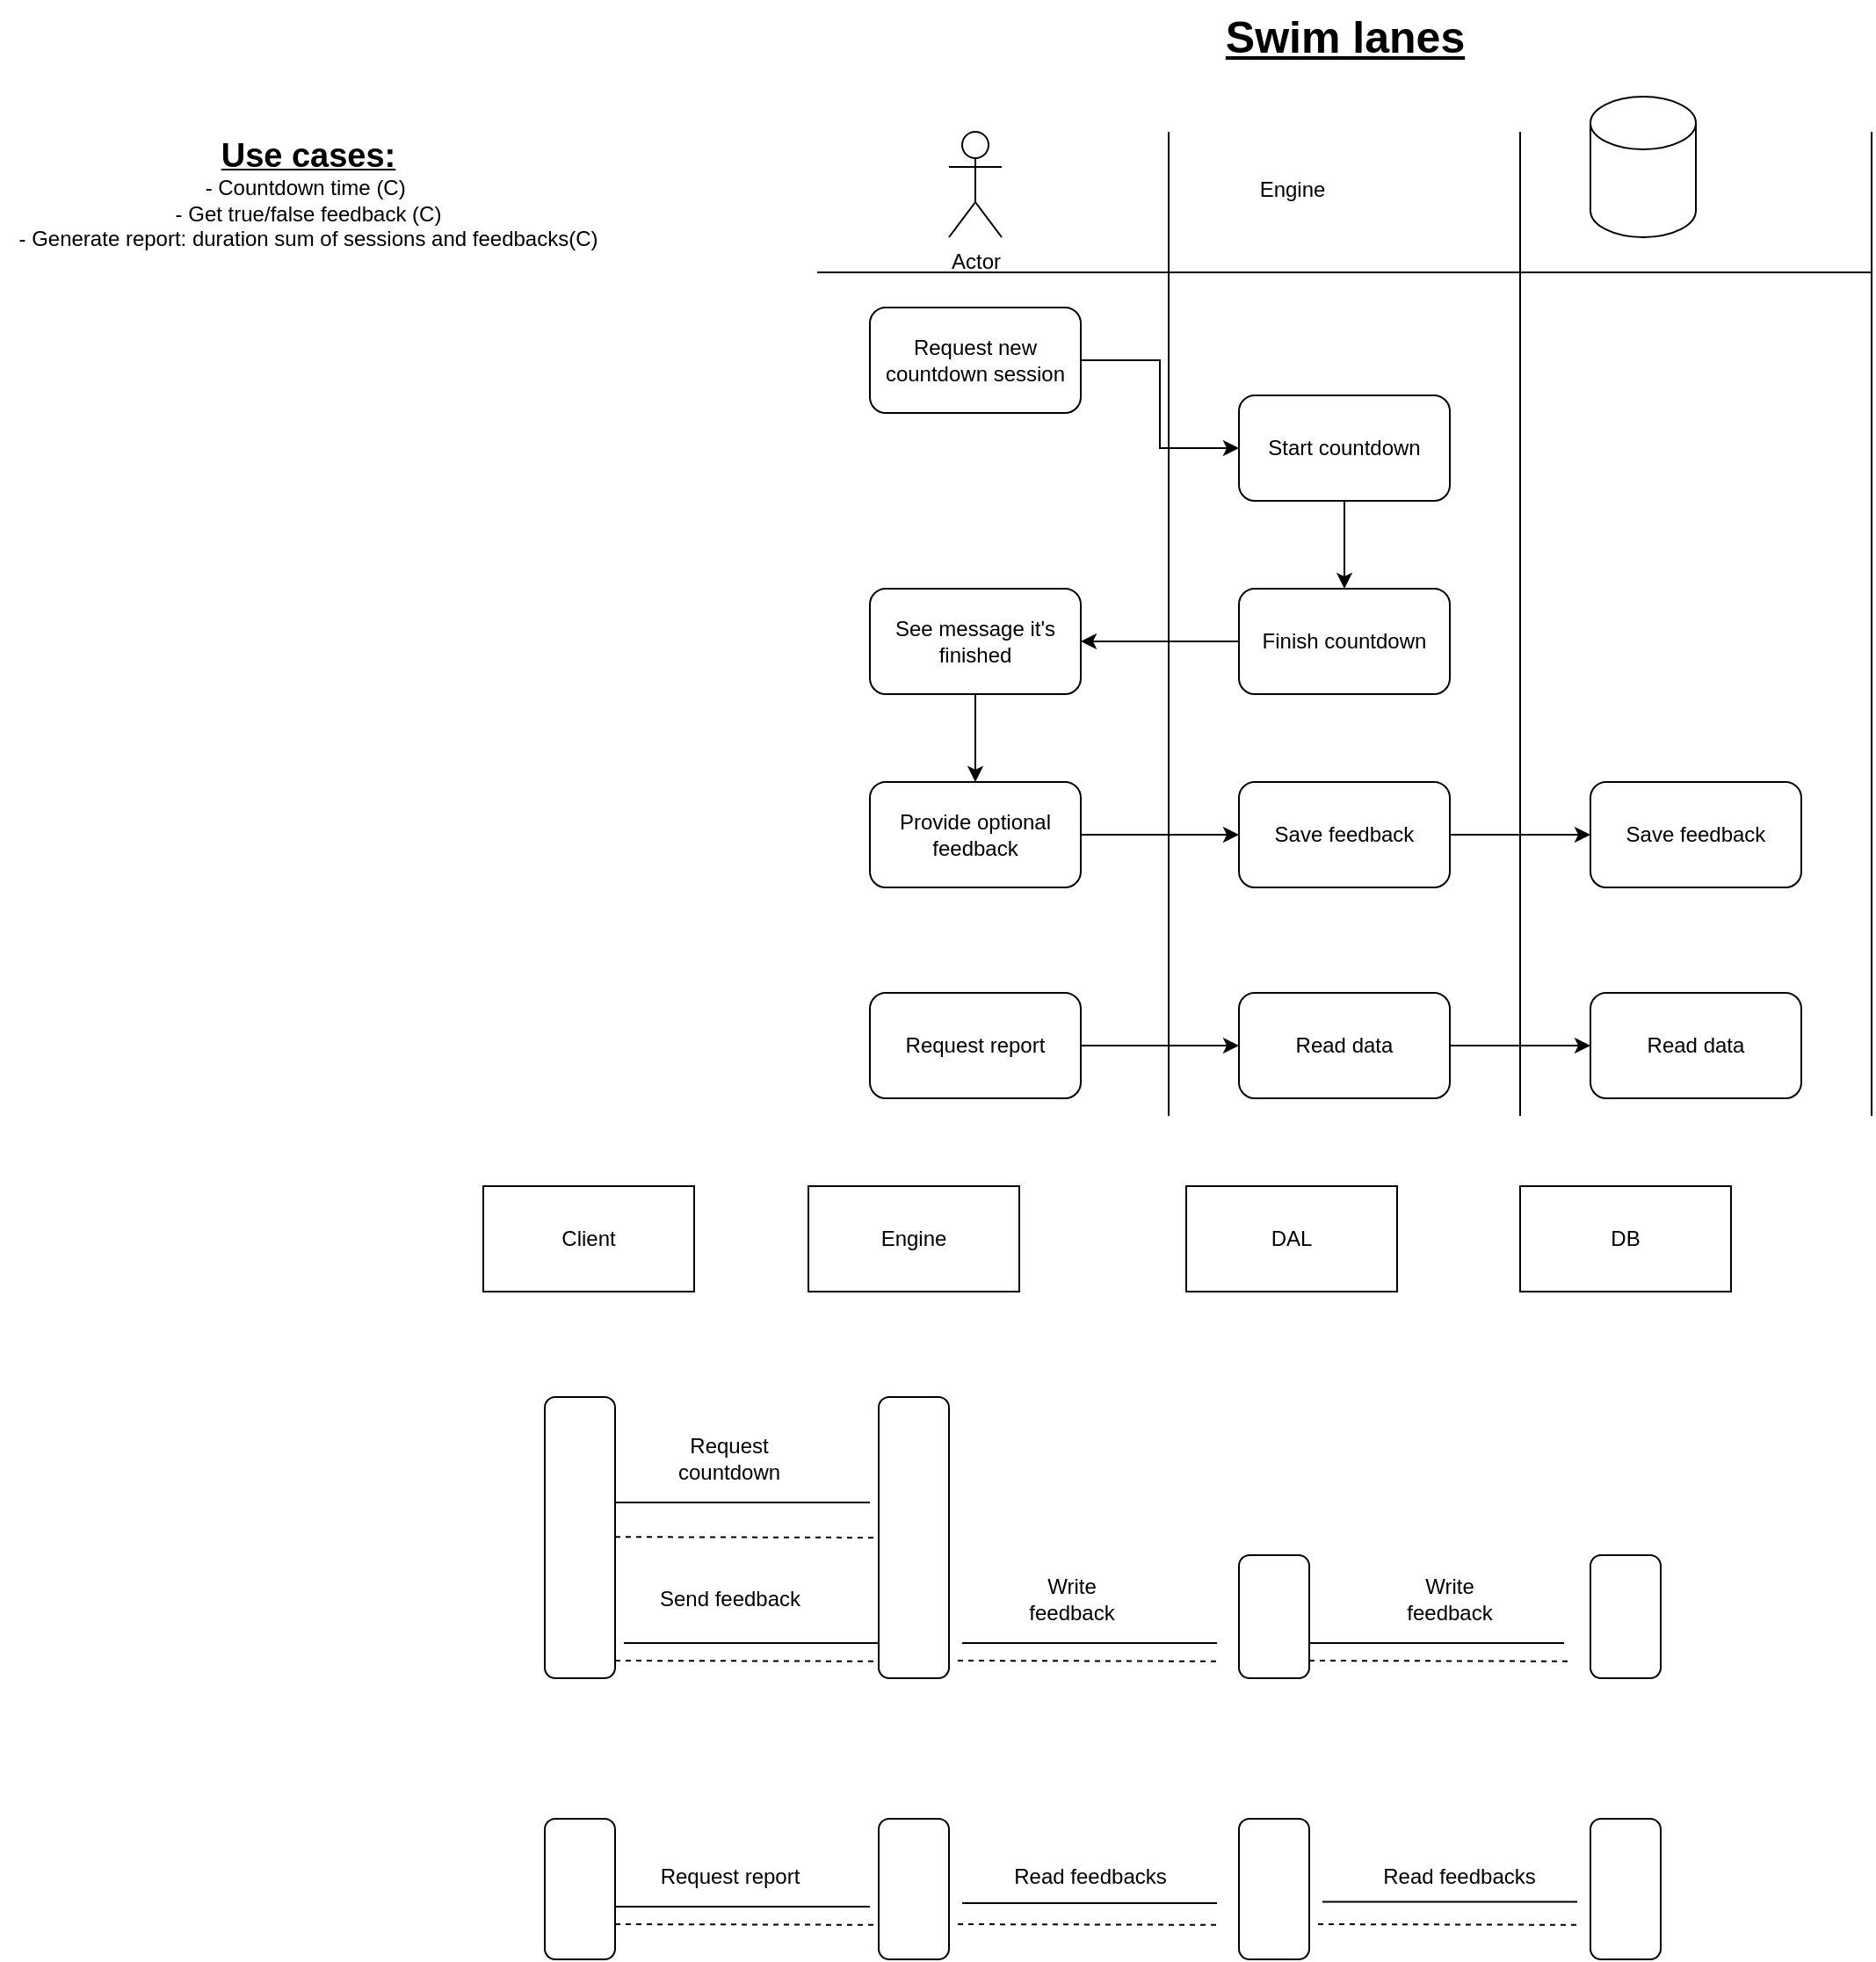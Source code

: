 <mxfile version="26.0.9">
  <diagram name="Page-1" id="Svm-4acs5xIq-QxAX6HL">
    <mxGraphModel dx="2825" dy="2285" grid="1" gridSize="10" guides="1" tooltips="1" connect="1" arrows="1" fold="1" page="1" pageScale="1" pageWidth="850" pageHeight="1100" math="0" shadow="0">
      <root>
        <mxCell id="0" />
        <mxCell id="1" parent="0" />
        <mxCell id="-Fkinv8Hl6dsF_LfZsAj-1" value="&lt;font style=&quot;font-size: 19px;&quot;&gt;&lt;b&gt;&lt;u&gt;Use cases:&lt;/u&gt;&lt;/b&gt;&lt;/font&gt;&lt;div&gt;- Countdown time (C)&amp;nbsp;&lt;/div&gt;&lt;div&gt;- Get true/false feedback (C)&lt;/div&gt;&lt;div&gt;&lt;span style=&quot;background-color: transparent; color: light-dark(rgb(0, 0, 0), rgb(255, 255, 255));&quot;&gt;- Generate report: duration sum of sessions and feedbacks(C)&lt;/span&gt;&lt;/div&gt;" style="text;html=1;align=center;verticalAlign=middle;resizable=0;points=[];autosize=1;strokeColor=none;fillColor=none;" vertex="1" parent="1">
          <mxGeometry x="-65" y="35" width="350" height="80" as="geometry" />
        </mxCell>
        <mxCell id="-Fkinv8Hl6dsF_LfZsAj-3" value="" style="endArrow=none;html=1;rounded=0;" edge="1" parent="1">
          <mxGeometry width="50" height="50" relative="1" as="geometry">
            <mxPoint x="400" y="120" as="sourcePoint" />
            <mxPoint x="1000" y="120" as="targetPoint" />
          </mxGeometry>
        </mxCell>
        <mxCell id="-Fkinv8Hl6dsF_LfZsAj-4" value="" style="endArrow=none;html=1;rounded=0;" edge="1" parent="1">
          <mxGeometry width="50" height="50" relative="1" as="geometry">
            <mxPoint x="600" y="600" as="sourcePoint" />
            <mxPoint x="600" y="40" as="targetPoint" />
          </mxGeometry>
        </mxCell>
        <mxCell id="-Fkinv8Hl6dsF_LfZsAj-5" value="&lt;font style=&quot;font-size: 25px;&quot;&gt;&lt;b&gt;&lt;u&gt;Swim lanes&lt;/u&gt;&lt;/b&gt;&lt;/font&gt;" style="text;html=1;align=center;verticalAlign=middle;resizable=0;points=[];autosize=1;strokeColor=none;fillColor=none;" vertex="1" parent="1">
          <mxGeometry x="620" y="-35" width="160" height="40" as="geometry" />
        </mxCell>
        <mxCell id="-Fkinv8Hl6dsF_LfZsAj-6" value="Actor" style="shape=umlActor;verticalLabelPosition=bottom;verticalAlign=top;html=1;outlineConnect=0;" vertex="1" parent="1">
          <mxGeometry x="475" y="40" width="30" height="60" as="geometry" />
        </mxCell>
        <mxCell id="-Fkinv8Hl6dsF_LfZsAj-7" value="" style="endArrow=none;html=1;rounded=0;" edge="1" parent="1">
          <mxGeometry width="50" height="50" relative="1" as="geometry">
            <mxPoint x="800" y="600" as="sourcePoint" />
            <mxPoint x="800" y="40" as="targetPoint" />
          </mxGeometry>
        </mxCell>
        <mxCell id="-Fkinv8Hl6dsF_LfZsAj-8" value="" style="endArrow=none;html=1;rounded=0;" edge="1" parent="1">
          <mxGeometry width="50" height="50" relative="1" as="geometry">
            <mxPoint x="1000" y="600" as="sourcePoint" />
            <mxPoint x="1000" y="40" as="targetPoint" />
          </mxGeometry>
        </mxCell>
        <mxCell id="-Fkinv8Hl6dsF_LfZsAj-10" value="Engine" style="text;html=1;align=center;verticalAlign=middle;resizable=0;points=[];autosize=1;strokeColor=none;fillColor=none;" vertex="1" parent="1">
          <mxGeometry x="640" y="58" width="60" height="30" as="geometry" />
        </mxCell>
        <mxCell id="-Fkinv8Hl6dsF_LfZsAj-11" value="Engine" style="text;html=1;align=center;verticalAlign=middle;resizable=0;points=[];autosize=1;strokeColor=none;fillColor=none;" vertex="1" parent="1">
          <mxGeometry x="840" y="58" width="60" height="30" as="geometry" />
        </mxCell>
        <mxCell id="-Fkinv8Hl6dsF_LfZsAj-15" value="" style="shape=cylinder3;whiteSpace=wrap;html=1;boundedLbl=1;backgroundOutline=1;size=15;" vertex="1" parent="1">
          <mxGeometry x="840" y="20" width="60" height="80" as="geometry" />
        </mxCell>
        <mxCell id="-Fkinv8Hl6dsF_LfZsAj-20" value="" style="edgeStyle=orthogonalEdgeStyle;rounded=0;orthogonalLoop=1;jettySize=auto;html=1;" edge="1" parent="1" source="-Fkinv8Hl6dsF_LfZsAj-16" target="-Fkinv8Hl6dsF_LfZsAj-19">
          <mxGeometry relative="1" as="geometry" />
        </mxCell>
        <mxCell id="-Fkinv8Hl6dsF_LfZsAj-16" value="Request new countdown session" style="rounded=1;whiteSpace=wrap;html=1;" vertex="1" parent="1">
          <mxGeometry x="430" y="140" width="120" height="60" as="geometry" />
        </mxCell>
        <mxCell id="-Fkinv8Hl6dsF_LfZsAj-22" value="" style="edgeStyle=orthogonalEdgeStyle;rounded=0;orthogonalLoop=1;jettySize=auto;html=1;" edge="1" parent="1" source="-Fkinv8Hl6dsF_LfZsAj-19" target="-Fkinv8Hl6dsF_LfZsAj-21">
          <mxGeometry relative="1" as="geometry" />
        </mxCell>
        <mxCell id="-Fkinv8Hl6dsF_LfZsAj-19" value="Start countdown" style="rounded=1;whiteSpace=wrap;html=1;" vertex="1" parent="1">
          <mxGeometry x="640" y="190" width="120" height="60" as="geometry" />
        </mxCell>
        <mxCell id="-Fkinv8Hl6dsF_LfZsAj-24" value="" style="edgeStyle=orthogonalEdgeStyle;rounded=0;orthogonalLoop=1;jettySize=auto;html=1;" edge="1" parent="1" source="-Fkinv8Hl6dsF_LfZsAj-21" target="-Fkinv8Hl6dsF_LfZsAj-23">
          <mxGeometry relative="1" as="geometry" />
        </mxCell>
        <mxCell id="-Fkinv8Hl6dsF_LfZsAj-21" value="Finish countdown" style="rounded=1;whiteSpace=wrap;html=1;" vertex="1" parent="1">
          <mxGeometry x="640" y="300" width="120" height="60" as="geometry" />
        </mxCell>
        <mxCell id="-Fkinv8Hl6dsF_LfZsAj-26" value="" style="edgeStyle=orthogonalEdgeStyle;rounded=0;orthogonalLoop=1;jettySize=auto;html=1;" edge="1" parent="1" source="-Fkinv8Hl6dsF_LfZsAj-23" target="-Fkinv8Hl6dsF_LfZsAj-25">
          <mxGeometry relative="1" as="geometry" />
        </mxCell>
        <mxCell id="-Fkinv8Hl6dsF_LfZsAj-23" value="See message it&#39;s finished" style="rounded=1;whiteSpace=wrap;html=1;" vertex="1" parent="1">
          <mxGeometry x="430" y="300" width="120" height="60" as="geometry" />
        </mxCell>
        <mxCell id="-Fkinv8Hl6dsF_LfZsAj-28" value="" style="edgeStyle=orthogonalEdgeStyle;rounded=0;orthogonalLoop=1;jettySize=auto;html=1;" edge="1" parent="1" source="-Fkinv8Hl6dsF_LfZsAj-25" target="-Fkinv8Hl6dsF_LfZsAj-27">
          <mxGeometry relative="1" as="geometry" />
        </mxCell>
        <mxCell id="-Fkinv8Hl6dsF_LfZsAj-25" value="Provide optional feedback" style="rounded=1;whiteSpace=wrap;html=1;strokeColor=light-dark(#000000,#FFFFFF);" vertex="1" parent="1">
          <mxGeometry x="430" y="410" width="120" height="60" as="geometry" />
        </mxCell>
        <mxCell id="-Fkinv8Hl6dsF_LfZsAj-30" value="" style="edgeStyle=orthogonalEdgeStyle;rounded=0;orthogonalLoop=1;jettySize=auto;html=1;" edge="1" parent="1" source="-Fkinv8Hl6dsF_LfZsAj-27" target="-Fkinv8Hl6dsF_LfZsAj-29">
          <mxGeometry relative="1" as="geometry" />
        </mxCell>
        <mxCell id="-Fkinv8Hl6dsF_LfZsAj-27" value="Save feedback" style="rounded=1;whiteSpace=wrap;html=1;" vertex="1" parent="1">
          <mxGeometry x="640" y="410" width="120" height="60" as="geometry" />
        </mxCell>
        <mxCell id="-Fkinv8Hl6dsF_LfZsAj-29" value="Save feedback" style="rounded=1;whiteSpace=wrap;html=1;" vertex="1" parent="1">
          <mxGeometry x="840" y="410" width="120" height="60" as="geometry" />
        </mxCell>
        <mxCell id="-Fkinv8Hl6dsF_LfZsAj-33" value="" style="edgeStyle=orthogonalEdgeStyle;rounded=0;orthogonalLoop=1;jettySize=auto;html=1;" edge="1" parent="1" source="-Fkinv8Hl6dsF_LfZsAj-31" target="-Fkinv8Hl6dsF_LfZsAj-32">
          <mxGeometry relative="1" as="geometry" />
        </mxCell>
        <mxCell id="-Fkinv8Hl6dsF_LfZsAj-31" value="Request report" style="rounded=1;whiteSpace=wrap;html=1;" vertex="1" parent="1">
          <mxGeometry x="430" y="530" width="120" height="60" as="geometry" />
        </mxCell>
        <mxCell id="-Fkinv8Hl6dsF_LfZsAj-35" value="" style="edgeStyle=orthogonalEdgeStyle;rounded=0;orthogonalLoop=1;jettySize=auto;html=1;" edge="1" parent="1" source="-Fkinv8Hl6dsF_LfZsAj-32" target="-Fkinv8Hl6dsF_LfZsAj-34">
          <mxGeometry relative="1" as="geometry" />
        </mxCell>
        <mxCell id="-Fkinv8Hl6dsF_LfZsAj-32" value="Read data" style="rounded=1;whiteSpace=wrap;html=1;" vertex="1" parent="1">
          <mxGeometry x="640" y="530" width="120" height="60" as="geometry" />
        </mxCell>
        <mxCell id="-Fkinv8Hl6dsF_LfZsAj-34" value="Read data" style="rounded=1;whiteSpace=wrap;html=1;" vertex="1" parent="1">
          <mxGeometry x="840" y="530" width="120" height="60" as="geometry" />
        </mxCell>
        <mxCell id="-Fkinv8Hl6dsF_LfZsAj-37" value="" style="rounded=1;whiteSpace=wrap;html=1;" vertex="1" parent="1">
          <mxGeometry x="245" y="760" width="40" height="160" as="geometry" />
        </mxCell>
        <mxCell id="-Fkinv8Hl6dsF_LfZsAj-38" value="" style="rounded=1;whiteSpace=wrap;html=1;" vertex="1" parent="1">
          <mxGeometry x="435" y="760" width="40" height="160" as="geometry" />
        </mxCell>
        <mxCell id="-Fkinv8Hl6dsF_LfZsAj-39" value="" style="rounded=1;whiteSpace=wrap;html=1;" vertex="1" parent="1">
          <mxGeometry x="640" y="850" width="40" height="70" as="geometry" />
        </mxCell>
        <mxCell id="-Fkinv8Hl6dsF_LfZsAj-40" value="" style="rounded=1;whiteSpace=wrap;html=1;" vertex="1" parent="1">
          <mxGeometry x="840" y="850" width="40" height="70" as="geometry" />
        </mxCell>
        <mxCell id="-Fkinv8Hl6dsF_LfZsAj-41" value="Client&lt;span style=&quot;color: rgba(0, 0, 0, 0); font-family: monospace; font-size: 0px; text-align: start; text-wrap: nowrap;&quot;&gt;%3CmxGraphModel%3E%3Croot%3E%3CmxCell%20id%3D%220%22%2F%3E%3CmxCell%20id%3D%221%22%20parent%3D%220%22%2F%3E%3CmxCell%20id%3D%222%22%20value%3D%22%22%20style%3D%22rounded%3D1%3BwhiteSpace%3Dwrap%3Bhtml%3D1%3B%22%20vertex%3D%221%22%20parent%3D%221%22%3E%3CmxGeometry%20x%3D%22250%22%20y%3D%22780%22%20width%3D%2240%22%20height%3D%22420%22%20as%3D%22geometry%22%2F%3E%3C%2FmxCell%3E%3C%2Froot%3E%3C%2FmxGraphModel%3E&lt;/span&gt;" style="rounded=0;whiteSpace=wrap;html=1;" vertex="1" parent="1">
          <mxGeometry x="210" y="640" width="120" height="60" as="geometry" />
        </mxCell>
        <mxCell id="-Fkinv8Hl6dsF_LfZsAj-42" value="Engine" style="rounded=0;whiteSpace=wrap;html=1;" vertex="1" parent="1">
          <mxGeometry x="395" y="640" width="120" height="60" as="geometry" />
        </mxCell>
        <mxCell id="-Fkinv8Hl6dsF_LfZsAj-43" value="DAL" style="rounded=0;whiteSpace=wrap;html=1;" vertex="1" parent="1">
          <mxGeometry x="610" y="640" width="120" height="60" as="geometry" />
        </mxCell>
        <mxCell id="-Fkinv8Hl6dsF_LfZsAj-44" value="DB" style="rounded=0;whiteSpace=wrap;html=1;" vertex="1" parent="1">
          <mxGeometry x="800" y="640" width="120" height="60" as="geometry" />
        </mxCell>
        <mxCell id="-Fkinv8Hl6dsF_LfZsAj-45" value="Request countdown" style="text;html=1;align=center;verticalAlign=middle;whiteSpace=wrap;rounded=0;" vertex="1" parent="1">
          <mxGeometry x="320" y="780" width="60" height="30" as="geometry" />
        </mxCell>
        <mxCell id="-Fkinv8Hl6dsF_LfZsAj-46" value="Send feedback" style="text;html=1;align=center;verticalAlign=middle;resizable=0;points=[];autosize=1;strokeColor=none;fillColor=none;" vertex="1" parent="1">
          <mxGeometry x="300" y="860" width="100" height="30" as="geometry" />
        </mxCell>
        <mxCell id="-Fkinv8Hl6dsF_LfZsAj-47" value="Write feedback" style="text;html=1;align=center;verticalAlign=middle;whiteSpace=wrap;rounded=0;" vertex="1" parent="1">
          <mxGeometry x="515" y="860" width="60" height="30" as="geometry" />
        </mxCell>
        <mxCell id="-Fkinv8Hl6dsF_LfZsAj-48" value="Write feedback" style="text;html=1;align=center;verticalAlign=middle;whiteSpace=wrap;rounded=0;" vertex="1" parent="1">
          <mxGeometry x="730" y="860" width="60" height="30" as="geometry" />
        </mxCell>
        <mxCell id="-Fkinv8Hl6dsF_LfZsAj-49" value="" style="rounded=1;whiteSpace=wrap;html=1;" vertex="1" parent="1">
          <mxGeometry x="245" y="1000" width="40" height="80" as="geometry" />
        </mxCell>
        <mxCell id="-Fkinv8Hl6dsF_LfZsAj-50" value="" style="rounded=1;whiteSpace=wrap;html=1;" vertex="1" parent="1">
          <mxGeometry x="435" y="1000" width="40" height="80" as="geometry" />
        </mxCell>
        <mxCell id="-Fkinv8Hl6dsF_LfZsAj-51" value="" style="rounded=1;whiteSpace=wrap;html=1;" vertex="1" parent="1">
          <mxGeometry x="640" y="1000" width="40" height="80" as="geometry" />
        </mxCell>
        <mxCell id="-Fkinv8Hl6dsF_LfZsAj-52" value="" style="rounded=1;whiteSpace=wrap;html=1;" vertex="1" parent="1">
          <mxGeometry x="840" y="1000" width="40" height="80" as="geometry" />
        </mxCell>
        <mxCell id="-Fkinv8Hl6dsF_LfZsAj-53" value="Request report" style="text;html=1;align=center;verticalAlign=middle;resizable=0;points=[];autosize=1;strokeColor=none;fillColor=none;" vertex="1" parent="1">
          <mxGeometry x="300" y="1018" width="100" height="30" as="geometry" />
        </mxCell>
        <mxCell id="-Fkinv8Hl6dsF_LfZsAj-54" value="Read feedbacks" style="text;html=1;align=center;verticalAlign=middle;resizable=0;points=[];autosize=1;strokeColor=none;fillColor=none;" vertex="1" parent="1">
          <mxGeometry x="500" y="1018" width="110" height="30" as="geometry" />
        </mxCell>
        <mxCell id="-Fkinv8Hl6dsF_LfZsAj-55" value="Read feedbacks" style="text;html=1;align=center;verticalAlign=middle;resizable=0;points=[];autosize=1;strokeColor=none;fillColor=none;" vertex="1" parent="1">
          <mxGeometry x="710" y="1018" width="110" height="30" as="geometry" />
        </mxCell>
        <mxCell id="-Fkinv8Hl6dsF_LfZsAj-57" value="" style="endArrow=none;html=1;rounded=0;" edge="1" parent="1">
          <mxGeometry width="50" height="50" relative="1" as="geometry">
            <mxPoint x="285" y="820" as="sourcePoint" />
            <mxPoint x="430" y="820" as="targetPoint" />
          </mxGeometry>
        </mxCell>
        <mxCell id="-Fkinv8Hl6dsF_LfZsAj-58" value="" style="endArrow=none;html=1;rounded=0;" edge="1" parent="1">
          <mxGeometry width="50" height="50" relative="1" as="geometry">
            <mxPoint x="290" y="900" as="sourcePoint" />
            <mxPoint x="435" y="900" as="targetPoint" />
          </mxGeometry>
        </mxCell>
        <mxCell id="-Fkinv8Hl6dsF_LfZsAj-59" value="" style="endArrow=none;html=1;rounded=0;" edge="1" parent="1">
          <mxGeometry width="50" height="50" relative="1" as="geometry">
            <mxPoint x="482.5" y="900" as="sourcePoint" />
            <mxPoint x="627.5" y="900" as="targetPoint" />
          </mxGeometry>
        </mxCell>
        <mxCell id="-Fkinv8Hl6dsF_LfZsAj-60" value="" style="endArrow=none;html=1;rounded=0;" edge="1" parent="1">
          <mxGeometry width="50" height="50" relative="1" as="geometry">
            <mxPoint x="680" y="900" as="sourcePoint" />
            <mxPoint x="825" y="900" as="targetPoint" />
          </mxGeometry>
        </mxCell>
        <mxCell id="-Fkinv8Hl6dsF_LfZsAj-61" value="" style="endArrow=none;html=1;rounded=0;" edge="1" parent="1">
          <mxGeometry width="50" height="50" relative="1" as="geometry">
            <mxPoint x="285" y="1050" as="sourcePoint" />
            <mxPoint x="430" y="1050" as="targetPoint" />
          </mxGeometry>
        </mxCell>
        <mxCell id="-Fkinv8Hl6dsF_LfZsAj-62" value="" style="endArrow=none;html=1;rounded=0;" edge="1" parent="1">
          <mxGeometry width="50" height="50" relative="1" as="geometry">
            <mxPoint x="482.5" y="1048" as="sourcePoint" />
            <mxPoint x="627.5" y="1048" as="targetPoint" />
          </mxGeometry>
        </mxCell>
        <mxCell id="-Fkinv8Hl6dsF_LfZsAj-63" value="" style="endArrow=none;html=1;rounded=0;" edge="1" parent="1">
          <mxGeometry width="50" height="50" relative="1" as="geometry">
            <mxPoint x="687.5" y="1047.2" as="sourcePoint" />
            <mxPoint x="832.5" y="1047.2" as="targetPoint" />
          </mxGeometry>
        </mxCell>
        <mxCell id="-Fkinv8Hl6dsF_LfZsAj-64" value="" style="endArrow=none;dashed=1;html=1;rounded=0;entryX=0;entryY=0.5;entryDx=0;entryDy=0;" edge="1" parent="1" target="-Fkinv8Hl6dsF_LfZsAj-38">
          <mxGeometry width="50" height="50" relative="1" as="geometry">
            <mxPoint x="285" y="839.6" as="sourcePoint" />
            <mxPoint x="365" y="839.6" as="targetPoint" />
          </mxGeometry>
        </mxCell>
        <mxCell id="-Fkinv8Hl6dsF_LfZsAj-65" value="" style="endArrow=none;dashed=1;html=1;rounded=0;entryX=0;entryY=0.5;entryDx=0;entryDy=0;" edge="1" parent="1">
          <mxGeometry width="50" height="50" relative="1" as="geometry">
            <mxPoint x="285" y="910" as="sourcePoint" />
            <mxPoint x="435" y="910.4" as="targetPoint" />
          </mxGeometry>
        </mxCell>
        <mxCell id="-Fkinv8Hl6dsF_LfZsAj-66" value="" style="endArrow=none;dashed=1;html=1;rounded=0;entryX=0;entryY=0.5;entryDx=0;entryDy=0;" edge="1" parent="1">
          <mxGeometry width="50" height="50" relative="1" as="geometry">
            <mxPoint x="480" y="910" as="sourcePoint" />
            <mxPoint x="630" y="910.4" as="targetPoint" />
          </mxGeometry>
        </mxCell>
        <mxCell id="-Fkinv8Hl6dsF_LfZsAj-67" value="" style="endArrow=none;dashed=1;html=1;rounded=0;entryX=0;entryY=0.5;entryDx=0;entryDy=0;" edge="1" parent="1">
          <mxGeometry width="50" height="50" relative="1" as="geometry">
            <mxPoint x="680" y="910" as="sourcePoint" />
            <mxPoint x="830" y="910.4" as="targetPoint" />
          </mxGeometry>
        </mxCell>
        <mxCell id="-Fkinv8Hl6dsF_LfZsAj-68" value="" style="endArrow=none;dashed=1;html=1;rounded=0;entryX=0;entryY=0.5;entryDx=0;entryDy=0;" edge="1" parent="1">
          <mxGeometry width="50" height="50" relative="1" as="geometry">
            <mxPoint x="285" y="1060" as="sourcePoint" />
            <mxPoint x="435" y="1060.4" as="targetPoint" />
          </mxGeometry>
        </mxCell>
        <mxCell id="-Fkinv8Hl6dsF_LfZsAj-69" value="" style="endArrow=none;dashed=1;html=1;rounded=0;entryX=0;entryY=0.5;entryDx=0;entryDy=0;" edge="1" parent="1">
          <mxGeometry width="50" height="50" relative="1" as="geometry">
            <mxPoint x="480" y="1060" as="sourcePoint" />
            <mxPoint x="630" y="1060.4" as="targetPoint" />
          </mxGeometry>
        </mxCell>
        <mxCell id="-Fkinv8Hl6dsF_LfZsAj-70" value="" style="endArrow=none;dashed=1;html=1;rounded=0;entryX=0;entryY=0.5;entryDx=0;entryDy=0;" edge="1" parent="1">
          <mxGeometry width="50" height="50" relative="1" as="geometry">
            <mxPoint x="685" y="1060" as="sourcePoint" />
            <mxPoint x="835" y="1060.4" as="targetPoint" />
          </mxGeometry>
        </mxCell>
      </root>
    </mxGraphModel>
  </diagram>
</mxfile>
